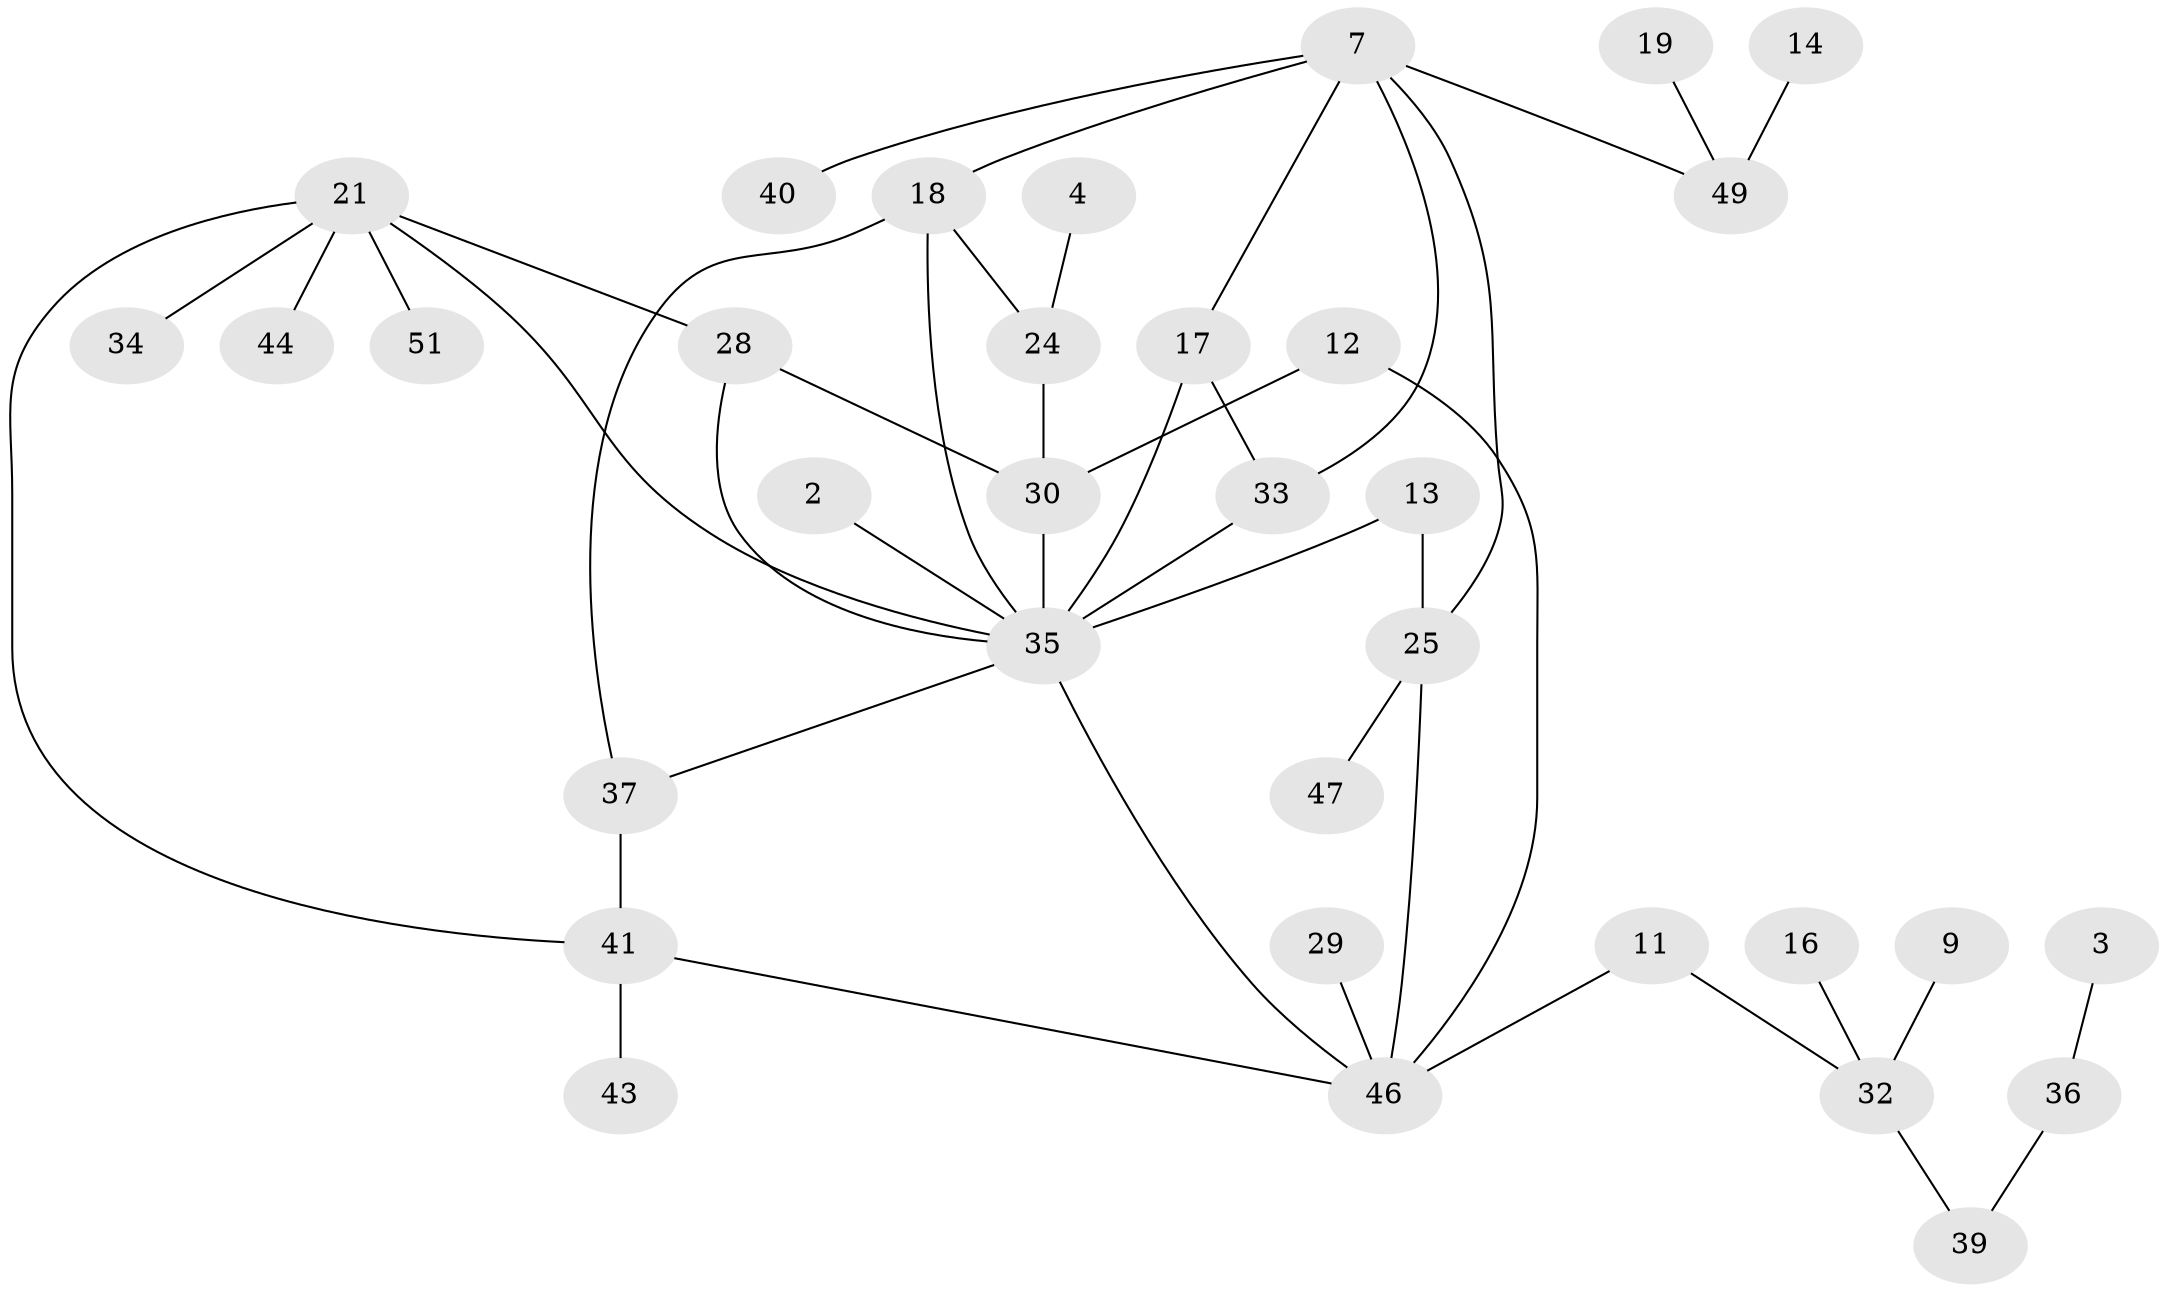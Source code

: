 // original degree distribution, {2: 0.3106796116504854, 5: 0.038834951456310676, 4: 0.08737864077669903, 1: 0.2912621359223301, 0: 0.13592233009708737, 3: 0.1262135922330097, 9: 0.009708737864077669}
// Generated by graph-tools (version 1.1) at 2025/25/03/09/25 03:25:21]
// undirected, 34 vertices, 45 edges
graph export_dot {
graph [start="1"]
  node [color=gray90,style=filled];
  2;
  3;
  4;
  7;
  9;
  11;
  12;
  13;
  14;
  16;
  17;
  18;
  19;
  21;
  24;
  25;
  28;
  29;
  30;
  32;
  33;
  34;
  35;
  36;
  37;
  39;
  40;
  41;
  43;
  44;
  46;
  47;
  49;
  51;
  2 -- 35 [weight=1.0];
  3 -- 36 [weight=1.0];
  4 -- 24 [weight=1.0];
  7 -- 17 [weight=1.0];
  7 -- 18 [weight=1.0];
  7 -- 25 [weight=1.0];
  7 -- 33 [weight=1.0];
  7 -- 40 [weight=1.0];
  7 -- 49 [weight=1.0];
  9 -- 32 [weight=1.0];
  11 -- 32 [weight=1.0];
  11 -- 46 [weight=1.0];
  12 -- 30 [weight=1.0];
  12 -- 46 [weight=1.0];
  13 -- 25 [weight=1.0];
  13 -- 35 [weight=1.0];
  14 -- 49 [weight=1.0];
  16 -- 32 [weight=1.0];
  17 -- 33 [weight=1.0];
  17 -- 35 [weight=1.0];
  18 -- 24 [weight=1.0];
  18 -- 35 [weight=1.0];
  18 -- 37 [weight=2.0];
  19 -- 49 [weight=1.0];
  21 -- 28 [weight=1.0];
  21 -- 34 [weight=1.0];
  21 -- 35 [weight=1.0];
  21 -- 41 [weight=1.0];
  21 -- 44 [weight=1.0];
  21 -- 51 [weight=1.0];
  24 -- 30 [weight=1.0];
  25 -- 46 [weight=1.0];
  25 -- 47 [weight=1.0];
  28 -- 30 [weight=1.0];
  28 -- 35 [weight=1.0];
  29 -- 46 [weight=1.0];
  30 -- 35 [weight=1.0];
  32 -- 39 [weight=1.0];
  33 -- 35 [weight=2.0];
  35 -- 37 [weight=1.0];
  35 -- 46 [weight=1.0];
  36 -- 39 [weight=1.0];
  37 -- 41 [weight=1.0];
  41 -- 43 [weight=1.0];
  41 -- 46 [weight=1.0];
}
